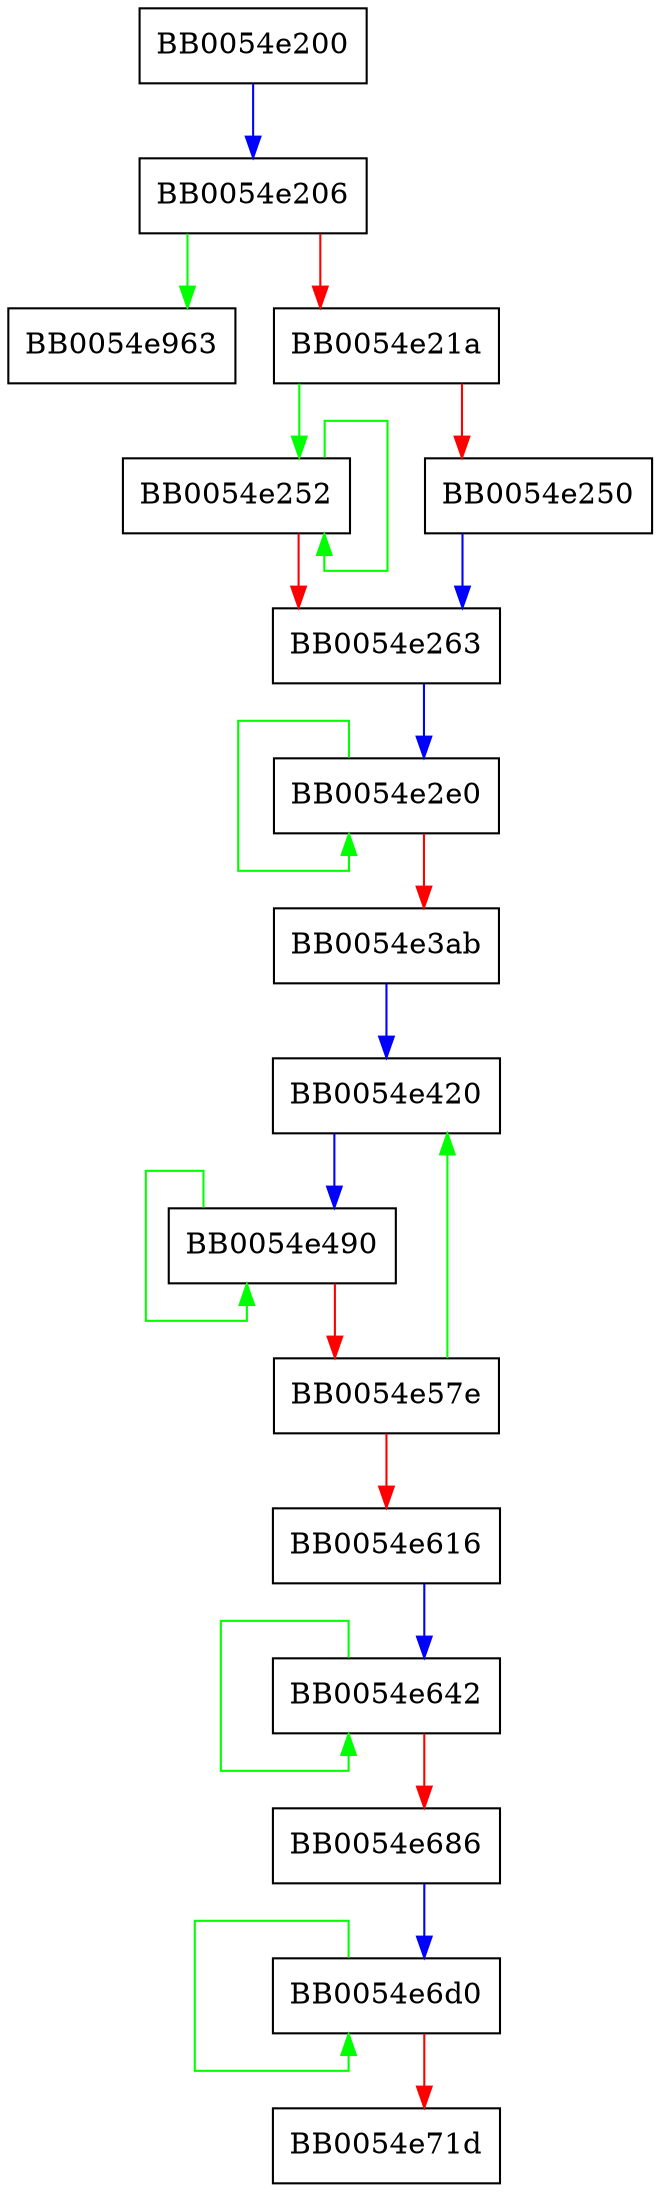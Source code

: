 digraph bn_mul4x_mont {
  node [shape="box"];
  graph [splines=ortho];
  BB0054e200 -> BB0054e206 [color="blue"];
  BB0054e206 -> BB0054e963 [color="green"];
  BB0054e206 -> BB0054e21a [color="red"];
  BB0054e21a -> BB0054e252 [color="green"];
  BB0054e21a -> BB0054e250 [color="red"];
  BB0054e250 -> BB0054e263 [color="blue"];
  BB0054e252 -> BB0054e252 [color="green"];
  BB0054e252 -> BB0054e263 [color="red"];
  BB0054e263 -> BB0054e2e0 [color="blue"];
  BB0054e2e0 -> BB0054e2e0 [color="green"];
  BB0054e2e0 -> BB0054e3ab [color="red"];
  BB0054e3ab -> BB0054e420 [color="blue"];
  BB0054e420 -> BB0054e490 [color="blue"];
  BB0054e490 -> BB0054e490 [color="green"];
  BB0054e490 -> BB0054e57e [color="red"];
  BB0054e57e -> BB0054e420 [color="green"];
  BB0054e57e -> BB0054e616 [color="red"];
  BB0054e616 -> BB0054e642 [color="blue"];
  BB0054e642 -> BB0054e642 [color="green"];
  BB0054e642 -> BB0054e686 [color="red"];
  BB0054e686 -> BB0054e6d0 [color="blue"];
  BB0054e6d0 -> BB0054e6d0 [color="green"];
  BB0054e6d0 -> BB0054e71d [color="red"];
}